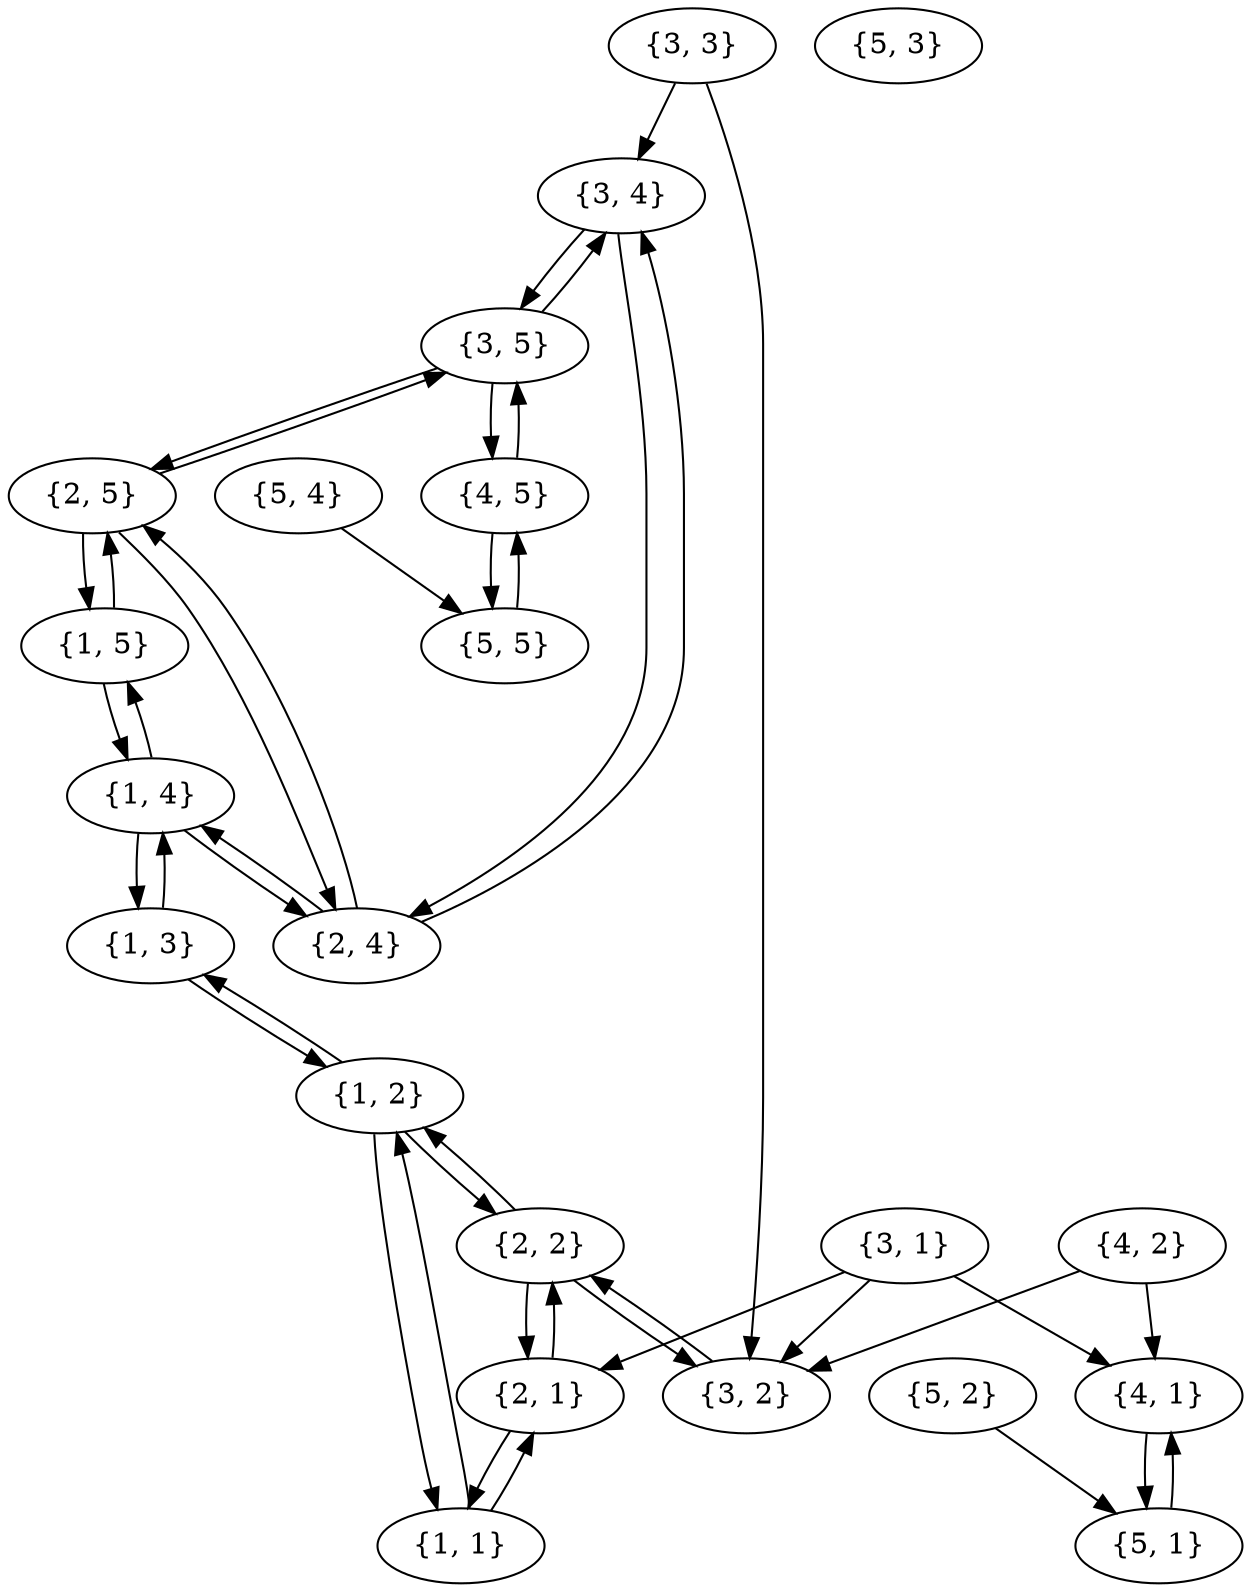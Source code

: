 strict digraph {
    "{3, 3}"
    "{5, 4}"
    "{2, 2}"
    "{3, 4}"
    "{5, 5}"
    "{1, 5}"
    "{1, 1}"
    "{3, 5}"
    "{1, 4}"
    "{2, 4}"
    "{2, 5}"
    "{2, 1}"
    "{5, 1}"
    "{5, 2}"
    "{5, 3}"
    "{3, 1}"
    "{4, 2}"
    "{4, 5}"
    "{3, 2}"
    "{1, 2}"
    "{4, 1}"
    "{1, 3}"
    "{3, 3}" -> "{3, 4}" [weight=1]
    "{3, 3}" -> "{3, 2}" [weight=1]
    "{5, 4}" -> "{5, 5}" [weight=1]
    "{2, 2}" -> "{2, 1}" [weight=1]
    "{2, 2}" -> "{3, 2}" [weight=1]
    "{2, 2}" -> "{1, 2}" [weight=1]
    "{3, 4}" -> "{3, 5}" [weight=1]
    "{3, 4}" -> "{2, 4}" [weight=1]
    "{5, 5}" -> "{4, 5}" [weight=1]
    "{1, 5}" -> "{1, 4}" [weight=1]
    "{1, 5}" -> "{2, 5}" [weight=1]
    "{1, 1}" -> "{2, 1}" [weight=1]
    "{1, 1}" -> "{1, 2}" [weight=1]
    "{3, 5}" -> "{3, 4}" [weight=1]
    "{3, 5}" -> "{2, 5}" [weight=1]
    "{3, 5}" -> "{4, 5}" [weight=1]
    "{1, 4}" -> "{1, 5}" [weight=1]
    "{1, 4}" -> "{2, 4}" [weight=1]
    "{1, 4}" -> "{1, 3}" [weight=1]
    "{2, 4}" -> "{3, 4}" [weight=1]
    "{2, 4}" -> "{1, 4}" [weight=1]
    "{2, 4}" -> "{2, 5}" [weight=1]
    "{2, 5}" -> "{1, 5}" [weight=1]
    "{2, 5}" -> "{3, 5}" [weight=1]
    "{2, 5}" -> "{2, 4}" [weight=1]
    "{2, 1}" -> "{2, 2}" [weight=1]
    "{2, 1}" -> "{1, 1}" [weight=1]
    "{5, 1}" -> "{4, 1}" [weight=1]
    "{5, 2}" -> "{5, 1}" [weight=1]
    "{3, 1}" -> "{2, 1}" [weight=1]
    "{3, 1}" -> "{3, 2}" [weight=1]
    "{3, 1}" -> "{4, 1}" [weight=1]
    "{4, 2}" -> "{3, 2}" [weight=1]
    "{4, 2}" -> "{4, 1}" [weight=1]
    "{4, 5}" -> "{5, 5}" [weight=1]
    "{4, 5}" -> "{3, 5}" [weight=1]
    "{3, 2}" -> "{2, 2}" [weight=1]
    "{1, 2}" -> "{2, 2}" [weight=1]
    "{1, 2}" -> "{1, 1}" [weight=1]
    "{1, 2}" -> "{1, 3}" [weight=1]
    "{4, 1}" -> "{5, 1}" [weight=1]
    "{1, 3}" -> "{1, 4}" [weight=1]
    "{1, 3}" -> "{1, 2}" [weight=1]
}
